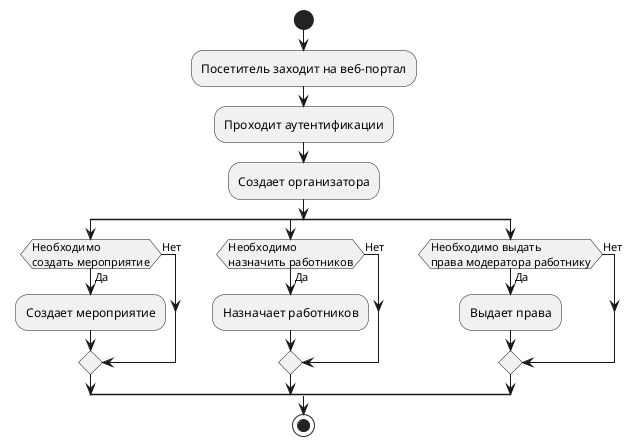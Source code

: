 @startuml

start

:Посетитель заходит на веб-портал;
:Проходит аутентификации;
:Создает организатора;

split
    if (Необходимо\nсоздать мероприятие) then (Да)
        :Создает мероприятие;
    else  (Нет)
    endif
split again
    if (Необходимо\nназначить работников) then (Да)
        :Назначает работников;
    else  (Нет)
    endif
split again
    if (Необходимо выдать\nправа модератора работнику) then (Да)
        :Выдает права;
    else  (Нет)
    endif
end split

stop

@enduml